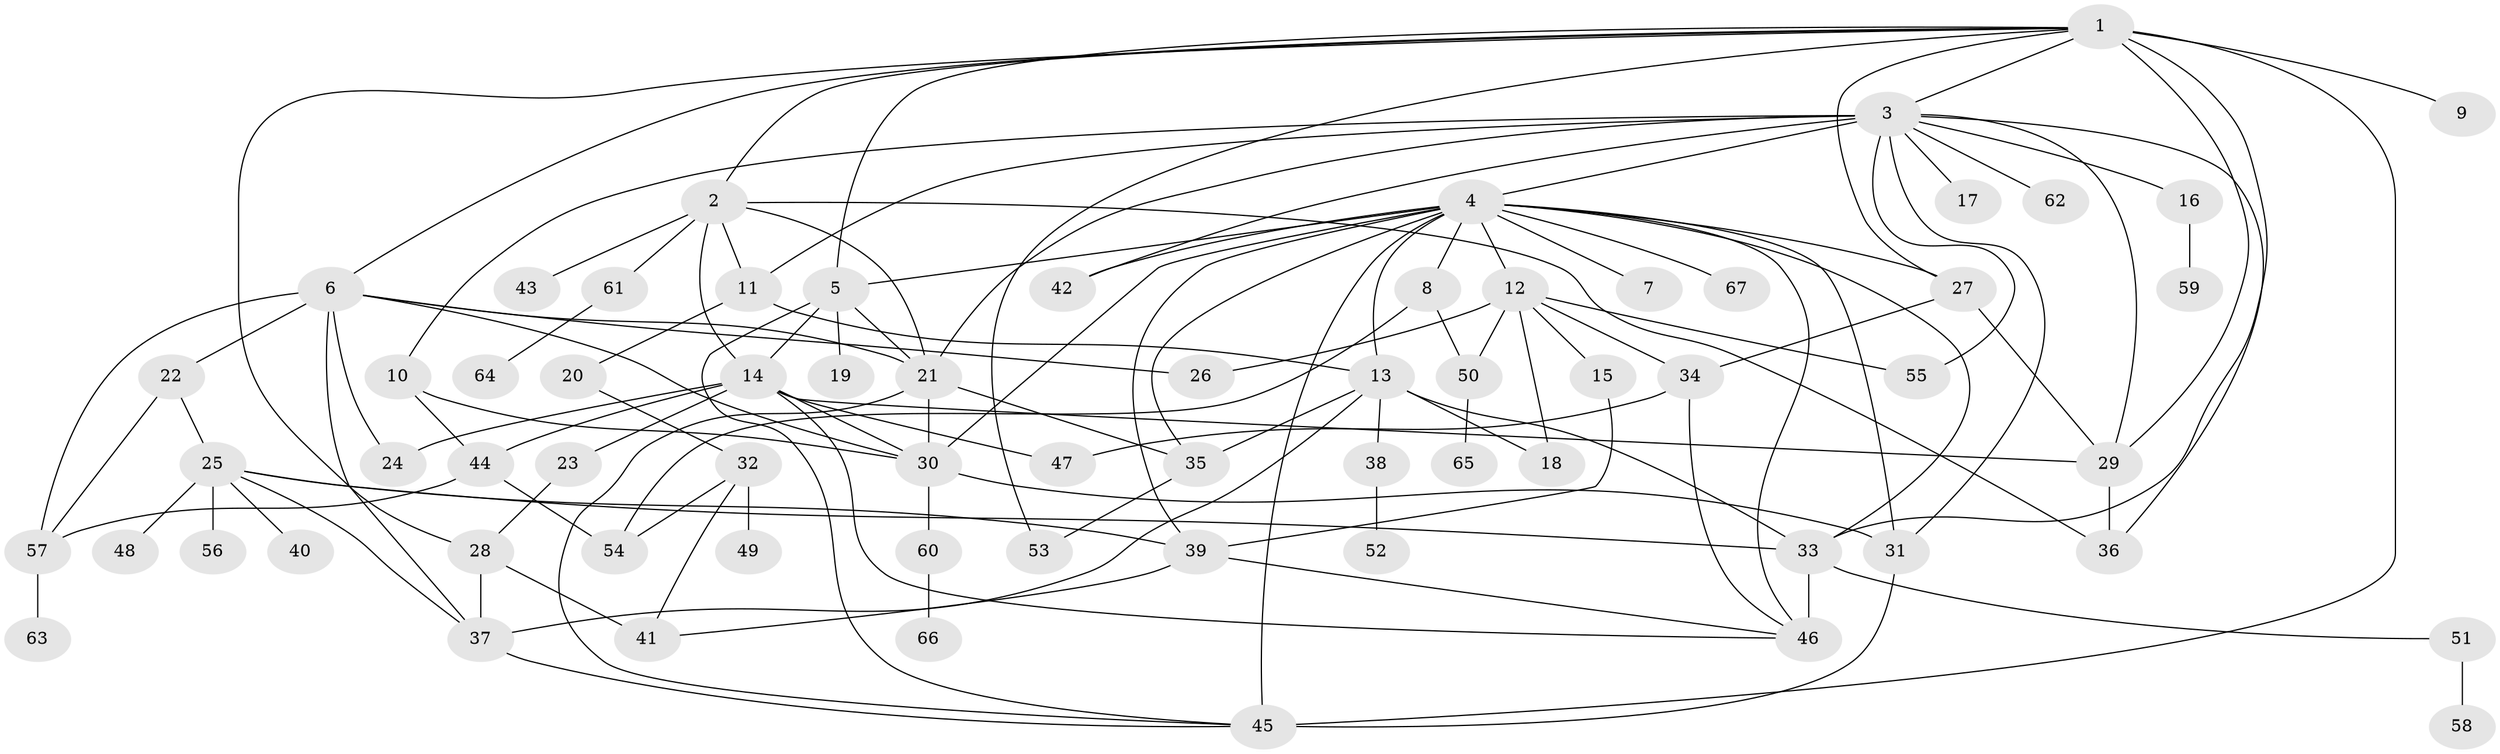 // original degree distribution, {15: 0.007518796992481203, 7: 0.022556390977443608, 18: 0.015037593984962405, 10: 0.015037593984962405, 1: 0.3458646616541353, 3: 0.18045112781954886, 4: 0.06015037593984962, 8: 0.015037593984962405, 6: 0.015037593984962405, 14: 0.007518796992481203, 2: 0.2556390977443609, 5: 0.05263157894736842, 11: 0.007518796992481203}
// Generated by graph-tools (version 1.1) at 2025/35/03/09/25 02:35:29]
// undirected, 67 vertices, 121 edges
graph export_dot {
graph [start="1"]
  node [color=gray90,style=filled];
  1;
  2;
  3;
  4;
  5;
  6;
  7;
  8;
  9;
  10;
  11;
  12;
  13;
  14;
  15;
  16;
  17;
  18;
  19;
  20;
  21;
  22;
  23;
  24;
  25;
  26;
  27;
  28;
  29;
  30;
  31;
  32;
  33;
  34;
  35;
  36;
  37;
  38;
  39;
  40;
  41;
  42;
  43;
  44;
  45;
  46;
  47;
  48;
  49;
  50;
  51;
  52;
  53;
  54;
  55;
  56;
  57;
  58;
  59;
  60;
  61;
  62;
  63;
  64;
  65;
  66;
  67;
  1 -- 2 [weight=1.0];
  1 -- 3 [weight=1.0];
  1 -- 5 [weight=1.0];
  1 -- 6 [weight=1.0];
  1 -- 9 [weight=4.0];
  1 -- 27 [weight=1.0];
  1 -- 28 [weight=1.0];
  1 -- 29 [weight=1.0];
  1 -- 33 [weight=1.0];
  1 -- 45 [weight=1.0];
  1 -- 53 [weight=1.0];
  2 -- 11 [weight=1.0];
  2 -- 14 [weight=1.0];
  2 -- 21 [weight=1.0];
  2 -- 36 [weight=1.0];
  2 -- 43 [weight=2.0];
  2 -- 61 [weight=1.0];
  3 -- 4 [weight=1.0];
  3 -- 10 [weight=1.0];
  3 -- 11 [weight=1.0];
  3 -- 16 [weight=1.0];
  3 -- 17 [weight=1.0];
  3 -- 21 [weight=2.0];
  3 -- 29 [weight=1.0];
  3 -- 31 [weight=1.0];
  3 -- 36 [weight=1.0];
  3 -- 42 [weight=1.0];
  3 -- 55 [weight=1.0];
  3 -- 62 [weight=1.0];
  4 -- 5 [weight=1.0];
  4 -- 7 [weight=1.0];
  4 -- 8 [weight=1.0];
  4 -- 12 [weight=1.0];
  4 -- 13 [weight=1.0];
  4 -- 27 [weight=1.0];
  4 -- 30 [weight=1.0];
  4 -- 31 [weight=1.0];
  4 -- 33 [weight=1.0];
  4 -- 35 [weight=1.0];
  4 -- 39 [weight=1.0];
  4 -- 42 [weight=1.0];
  4 -- 45 [weight=1.0];
  4 -- 46 [weight=1.0];
  4 -- 67 [weight=1.0];
  5 -- 14 [weight=1.0];
  5 -- 19 [weight=3.0];
  5 -- 21 [weight=1.0];
  5 -- 45 [weight=1.0];
  6 -- 21 [weight=1.0];
  6 -- 22 [weight=1.0];
  6 -- 24 [weight=2.0];
  6 -- 26 [weight=1.0];
  6 -- 30 [weight=1.0];
  6 -- 37 [weight=1.0];
  6 -- 57 [weight=1.0];
  8 -- 50 [weight=1.0];
  8 -- 54 [weight=1.0];
  10 -- 30 [weight=1.0];
  10 -- 44 [weight=1.0];
  11 -- 13 [weight=1.0];
  11 -- 20 [weight=2.0];
  12 -- 15 [weight=1.0];
  12 -- 18 [weight=1.0];
  12 -- 26 [weight=1.0];
  12 -- 34 [weight=1.0];
  12 -- 50 [weight=1.0];
  12 -- 55 [weight=1.0];
  13 -- 18 [weight=1.0];
  13 -- 33 [weight=1.0];
  13 -- 35 [weight=1.0];
  13 -- 37 [weight=1.0];
  13 -- 38 [weight=1.0];
  14 -- 23 [weight=1.0];
  14 -- 24 [weight=1.0];
  14 -- 29 [weight=1.0];
  14 -- 30 [weight=4.0];
  14 -- 44 [weight=1.0];
  14 -- 46 [weight=1.0];
  14 -- 47 [weight=1.0];
  15 -- 39 [weight=1.0];
  16 -- 59 [weight=1.0];
  20 -- 32 [weight=1.0];
  21 -- 30 [weight=1.0];
  21 -- 35 [weight=2.0];
  21 -- 45 [weight=1.0];
  22 -- 25 [weight=1.0];
  22 -- 57 [weight=1.0];
  23 -- 28 [weight=1.0];
  25 -- 33 [weight=1.0];
  25 -- 37 [weight=1.0];
  25 -- 39 [weight=1.0];
  25 -- 40 [weight=1.0];
  25 -- 48 [weight=1.0];
  25 -- 56 [weight=1.0];
  27 -- 29 [weight=1.0];
  27 -- 34 [weight=1.0];
  28 -- 37 [weight=1.0];
  28 -- 41 [weight=2.0];
  29 -- 36 [weight=1.0];
  30 -- 31 [weight=1.0];
  30 -- 60 [weight=1.0];
  31 -- 45 [weight=2.0];
  32 -- 41 [weight=1.0];
  32 -- 49 [weight=2.0];
  32 -- 54 [weight=1.0];
  33 -- 46 [weight=6.0];
  33 -- 51 [weight=1.0];
  34 -- 46 [weight=1.0];
  34 -- 47 [weight=1.0];
  35 -- 53 [weight=1.0];
  37 -- 45 [weight=1.0];
  38 -- 52 [weight=1.0];
  39 -- 41 [weight=1.0];
  39 -- 46 [weight=1.0];
  44 -- 54 [weight=1.0];
  44 -- 57 [weight=1.0];
  50 -- 65 [weight=1.0];
  51 -- 58 [weight=1.0];
  57 -- 63 [weight=1.0];
  60 -- 66 [weight=1.0];
  61 -- 64 [weight=1.0];
}
